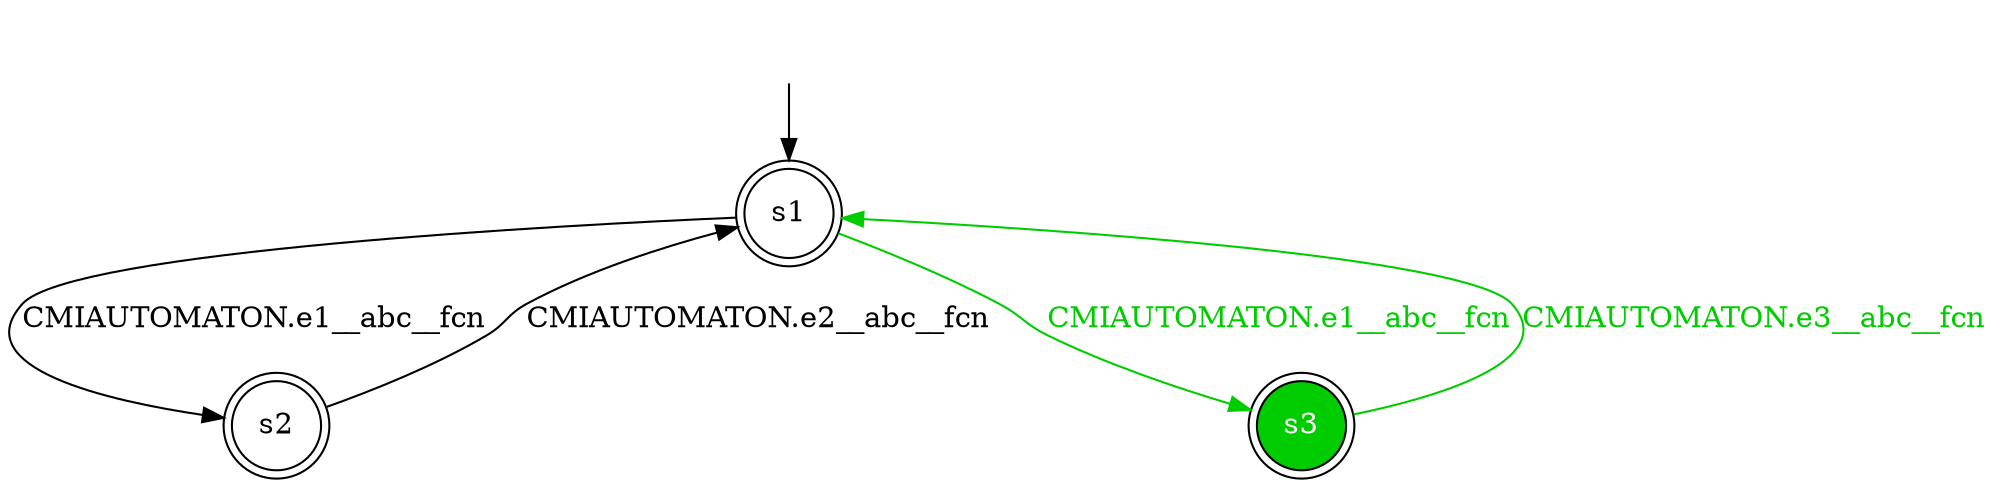 digraph diffautomaton {
	1 [label=<s1> shape="doublecircle"];
	2 [label=<s2> shape="doublecircle"];
	3 [label=<s3> shape="doublecircle" fillcolor="#00cc00" fontcolor="#ffffff" style="filled"];
	__init1 [label=<> shape="none"];
	__init1 -> 1;
	1 -> 2 [label=<<font color="#000000">CMIAUTOMATON.e1__abc__fcn</font>> id="1-0-2"];
	1 -> 3 [label=<<font color="#00cc00">CMIAUTOMATON.e1__abc__fcn</font>> color="#00cc00" id="1-1-3"];
	2 -> 1 [label=<<font color="#000000">CMIAUTOMATON.e2__abc__fcn</font>> id="2-0-1"];
	3 -> 1 [label=<<font color="#00cc00">CMIAUTOMATON.e3__abc__fcn</font>> color="#00cc00" id="3-0-1"];
}

